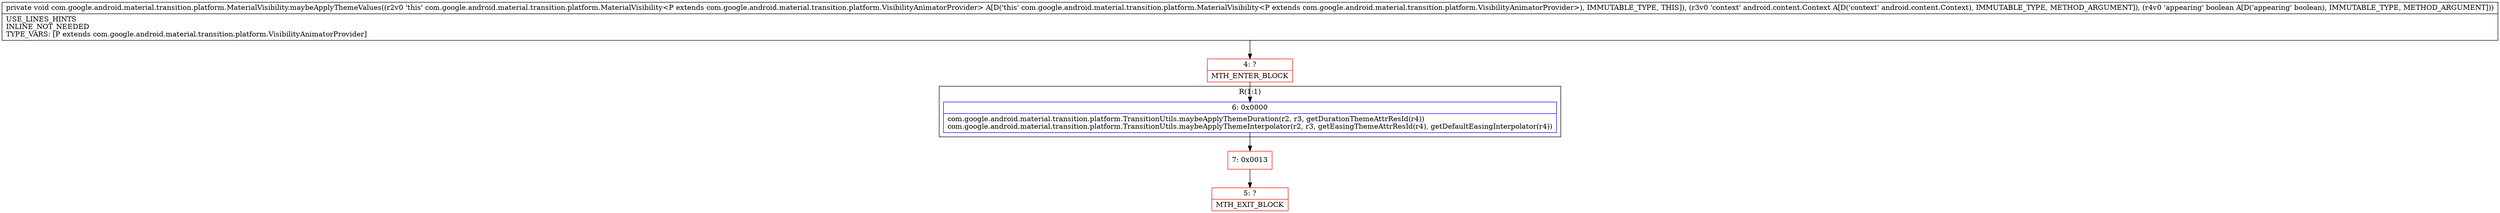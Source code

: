 digraph "CFG forcom.google.android.material.transition.platform.MaterialVisibility.maybeApplyThemeValues(Landroid\/content\/Context;Z)V" {
subgraph cluster_Region_816809602 {
label = "R(1:1)";
node [shape=record,color=blue];
Node_6 [shape=record,label="{6\:\ 0x0000|com.google.android.material.transition.platform.TransitionUtils.maybeApplyThemeDuration(r2, r3, getDurationThemeAttrResId(r4))\lcom.google.android.material.transition.platform.TransitionUtils.maybeApplyThemeInterpolator(r2, r3, getEasingThemeAttrResId(r4), getDefaultEasingInterpolator(r4))\l}"];
}
Node_4 [shape=record,color=red,label="{4\:\ ?|MTH_ENTER_BLOCK\l}"];
Node_7 [shape=record,color=red,label="{7\:\ 0x0013}"];
Node_5 [shape=record,color=red,label="{5\:\ ?|MTH_EXIT_BLOCK\l}"];
MethodNode[shape=record,label="{private void com.google.android.material.transition.platform.MaterialVisibility.maybeApplyThemeValues((r2v0 'this' com.google.android.material.transition.platform.MaterialVisibility\<P extends com.google.android.material.transition.platform.VisibilityAnimatorProvider\> A[D('this' com.google.android.material.transition.platform.MaterialVisibility\<P extends com.google.android.material.transition.platform.VisibilityAnimatorProvider\>), IMMUTABLE_TYPE, THIS]), (r3v0 'context' android.content.Context A[D('context' android.content.Context), IMMUTABLE_TYPE, METHOD_ARGUMENT]), (r4v0 'appearing' boolean A[D('appearing' boolean), IMMUTABLE_TYPE, METHOD_ARGUMENT]))  | USE_LINES_HINTS\lINLINE_NOT_NEEDED\lTYPE_VARS: [P extends com.google.android.material.transition.platform.VisibilityAnimatorProvider]\l}"];
MethodNode -> Node_4;Node_6 -> Node_7;
Node_4 -> Node_6;
Node_7 -> Node_5;
}

